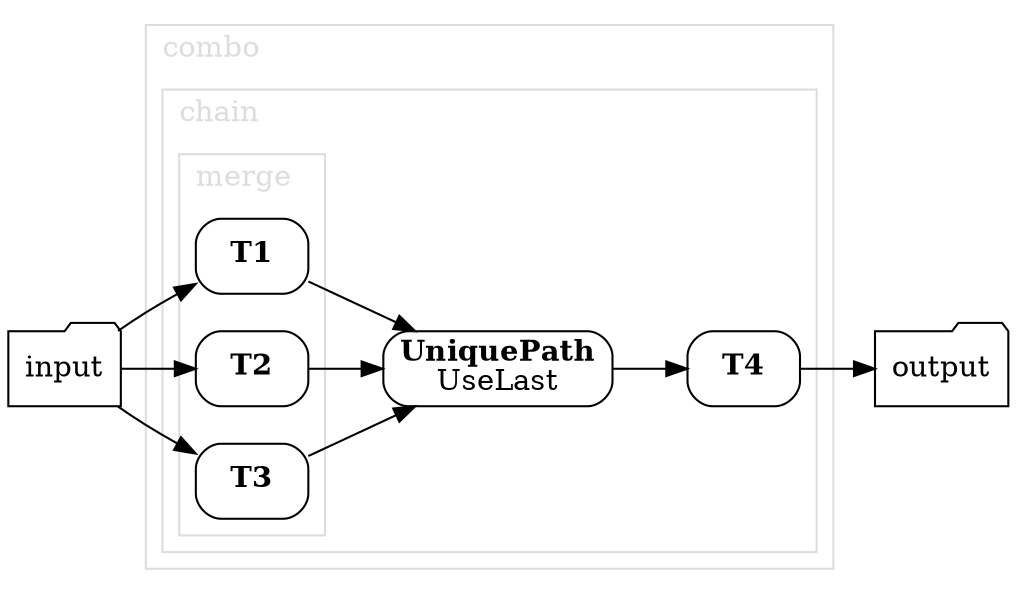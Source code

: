 // This file was auto-generated from conflict-resolution1.yaml - DO NOT MODIFY

digraph G {
  rankdir="LR";
  labeljust="l";
  node [shape="rect"; style="rounded"; ]


  String_5ce33a58 [label="input"; shape="folder"; ]
  String_78a287ed [label="output"; shape="folder"; ]

  T4_d5ae57e -> String_78a287ed;
  String_5ce33a58 -> T1_7e242b4d;
  String_5ce33a58 -> T2_305f031;
  String_5ce33a58 -> T3_592e843a;

  subgraph cluster_410ae9a3 {
    label=<combo>;
    color="#DDDDDD";
    fontcolor="#dddddd";

    subgraph cluster_1536602f {
      label=<chain>;
      color="#DDDDDD";
      fontcolor="#dddddd";

      UniquePath_235f4c10 [label=<<b>UniquePath</b><br/>UseLast>; ]
      T4_d5ae57e [label=<<b>T4</b>>; ]

      UniquePath_235f4c10 -> T4_d5ae57e;
      T1_7e242b4d -> UniquePath_235f4c10;
      T2_305f031 -> UniquePath_235f4c10;
      T3_592e843a -> UniquePath_235f4c10;

      subgraph cluster_44c79f32 {
        label=<merge>;
        color="#DDDDDD";
        fontcolor="#dddddd";

        T1_7e242b4d [label=<<b>T1</b>>; ]
        T2_305f031 [label=<<b>T2</b>>; ]
        T3_592e843a [label=<<b>T3</b>>; ]
      }
    }
  }
}
